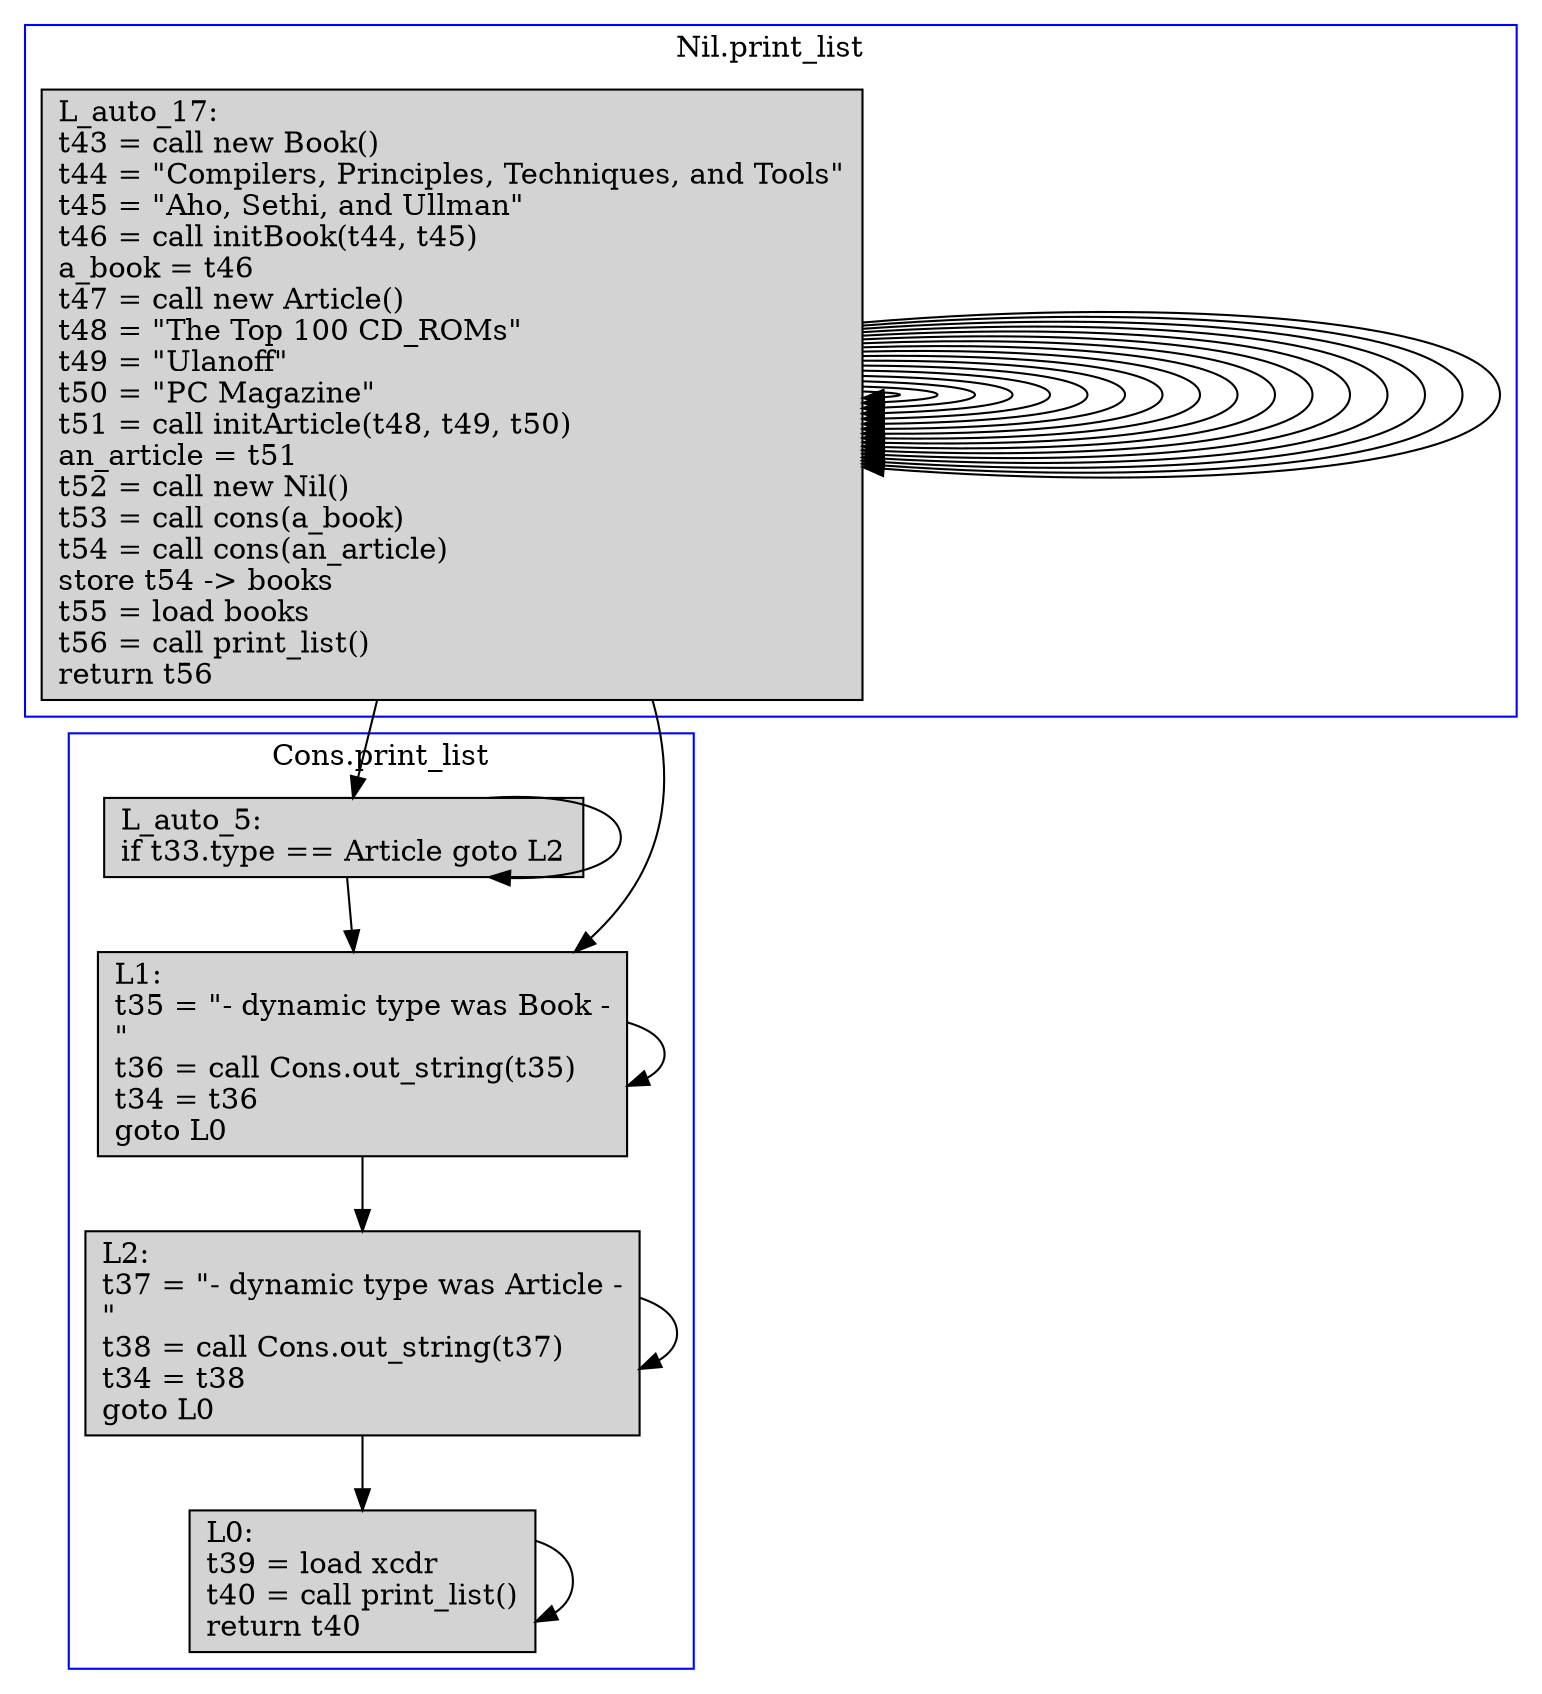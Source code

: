 digraph CFG {
    node [shape=box, style=filled, fillcolor=lightgrey];
    subgraph "cluster_Nil_print_list" {
        label="Nil.print_list";
        color=blue;
    node0 [label="L_auto_0:\lt42 = true\lreturn t42\l"];
    node0 -> node0;
    }
    subgraph "cluster_Nil_isNil" {
        label="Nil.isNil";
        color=blue;
    node0 [label="L_auto_1:\lt41 = true\lreturn t41\l"];
    node0 -> node0;
    }
    subgraph "cluster_Cons_cdr" {
        label="Cons.cdr";
        color=blue;
    node0 [label="L_auto_2:\lt31 = load xcdr\lreturn t31\l"];
    node0 -> node0;
    }
    subgraph "cluster_Cons_init" {
        label="Cons.init";
        color=blue;
    node0 [label="L_auto_3:\lparam hd\lparam tl\lstore hd -> xcar\lstore tl -> xcdr\lreturn self\l"];
    node0 -> node0;
    }
    subgraph "cluster_Cons_print_list" {
        label="Cons.print_list";
        color=blue;
    node0 [label="L_auto_4:\lt32 = load xcar\lt33 = call print()\lif t33.type == Book goto L1\l"];
    node1 [label="L_auto_5:\lif t33.type == Article goto L2\l"];
    node2 [label="L1:\lt35 = \"- dynamic type was Book -\n\"\lt36 = call Cons.out_string(t35)\lt34 = t36\lgoto L0\l"];
    node3 [label="L2:\lt37 = \"- dynamic type was Article -\n\"\lt38 = call Cons.out_string(t37)\lt34 = t38\lgoto L0\l"];
    node4 [label="L0:\lt39 = load xcdr\lt40 = call print_list()\lreturn t40\l"];
    node0 -> node0;
    node0 -> node1;
    node0 -> node2;
    node1 -> node1;
    node1 -> node2;
    node2 -> node2;
    node2 -> node3;
    node3 -> node3;
    node3 -> node4;
    node4 -> node4;
    }
    subgraph "cluster_Cons_car" {
        label="Cons.car";
        color=blue;
    node0 [label="L_auto_6:\lt30 = load xcar\lreturn t30\l"];
    node0 -> node0;
    }
    subgraph "cluster_Cons_isNil" {
        label="Cons.isNil";
        color=blue;
    node0 [label="L_auto_7:\lt29 = false\lreturn t29\l"];
    node0 -> node0;
    }
    subgraph "cluster_BookList_cdr" {
        label="BookList.cdr";
        color=blue;
    node0 [label="L_auto_8:\lt26 = call BookList.abort()\lt27 = call new BookList()\lreturn t27\l"];
    node0 -> node0;
    }
    subgraph "cluster_BookList_print_list" {
        label="BookList.print_list";
        color=blue;
    node0 [label="L_auto_9:\lt28 = call BookList.abort()\lreturn t28\l"];
    node0 -> node0;
    }
    subgraph "cluster_BookList_car" {
        label="BookList.car";
        color=blue;
    node0 [label="L_auto_10:\lt24 = call BookList.abort()\lt25 = call new Book()\lreturn t25\l"];
    node0 -> node0;
    }
    subgraph "cluster_BookList_isNil" {
        label="BookList.isNil";
        color=blue;
    node0 [label="L_auto_11:\lt20 = call BookList.abort()\lt21 = true\lreturn t21\l"];
    node0 -> node0;
    }
    subgraph "cluster_BookList_cons" {
        label="BookList.cons";
        color=blue;
    node0 [label="L_auto_12:\lparam hd\lt22 = call new Cons()\lnew_cell = t22\lt23 = call init(hd, self)\lreturn t23\l"];
    node0 -> node0;
    }
    subgraph "cluster_Book_initBook" {
        label="Book.initBook";
        color=blue;
    node0 [label="L_auto_13:\lparam title_p\lparam author_p\lstore title_p -> title\lstore author_p -> author\lreturn self\l"];
    node0 -> node0;
    }
    subgraph "cluster_Book_print" {
        label="Book.print";
        color=blue;
    node0 [label="L_auto_14:\lt0 = \"title:      \"\lt1 = call Book.out_string(t0)\lt2 = load title\lt3 = call out_string(t2)\lt4 = \"\n\"\lt5 = call out_string(t4)\lt6 = \"author:     \"\lt7 = call Book.out_string(t6)\lt8 = load author\lt9 = call out_string(t8)\lt10 = \"\n\"\lt11 = call out_string(t10)\lreturn self\l"];
    node0 -> node0;
    }
    subgraph "cluster_Article_initArticle" {
        label="Article.initArticle";
        color=blue;
    node0 [label="L_auto_15:\lparam title_p\lparam author_p\lparam per_title_p\lt12 = call Article.initBook(title_p, author_p)\lstore per_title_p -> per_title\lreturn self\l"];
    node0 -> node0;
    }
    subgraph "cluster_Article_print" {
        label="Article.print";
        color=blue;
    node0 [label="L_auto_16:\lt13 = call Book.print()\lt14 = \"periodical:  \"\lt15 = call Article.out_string(t14)\lt16 = load per_title\lt17 = call out_string(t16)\lt18 = \"\n\"\lt19 = call out_string(t18)\lreturn self\l"];
    node0 -> node0;
    }
    subgraph "cluster_Main_main" {
        label="Main.main";
        color=blue;
    node0 [label="L_auto_17:\lt43 = call new Book()\lt44 = \"Compilers, Principles, Techniques, and Tools\"\lt45 = \"Aho, Sethi, and Ullman\"\lt46 = call initBook(t44, t45)\la_book = t46\lt47 = call new Article()\lt48 = \"The Top 100 CD_ROMs\"\lt49 = \"Ulanoff\"\lt50 = \"PC Magazine\"\lt51 = call initArticle(t48, t49, t50)\lan_article = t51\lt52 = call new Nil()\lt53 = call cons(a_book)\lt54 = call cons(an_article)\lstore t54 -> books\lt55 = load books\lt56 = call print_list()\lreturn t56\l"];
    node0 -> node0;
    }
}

